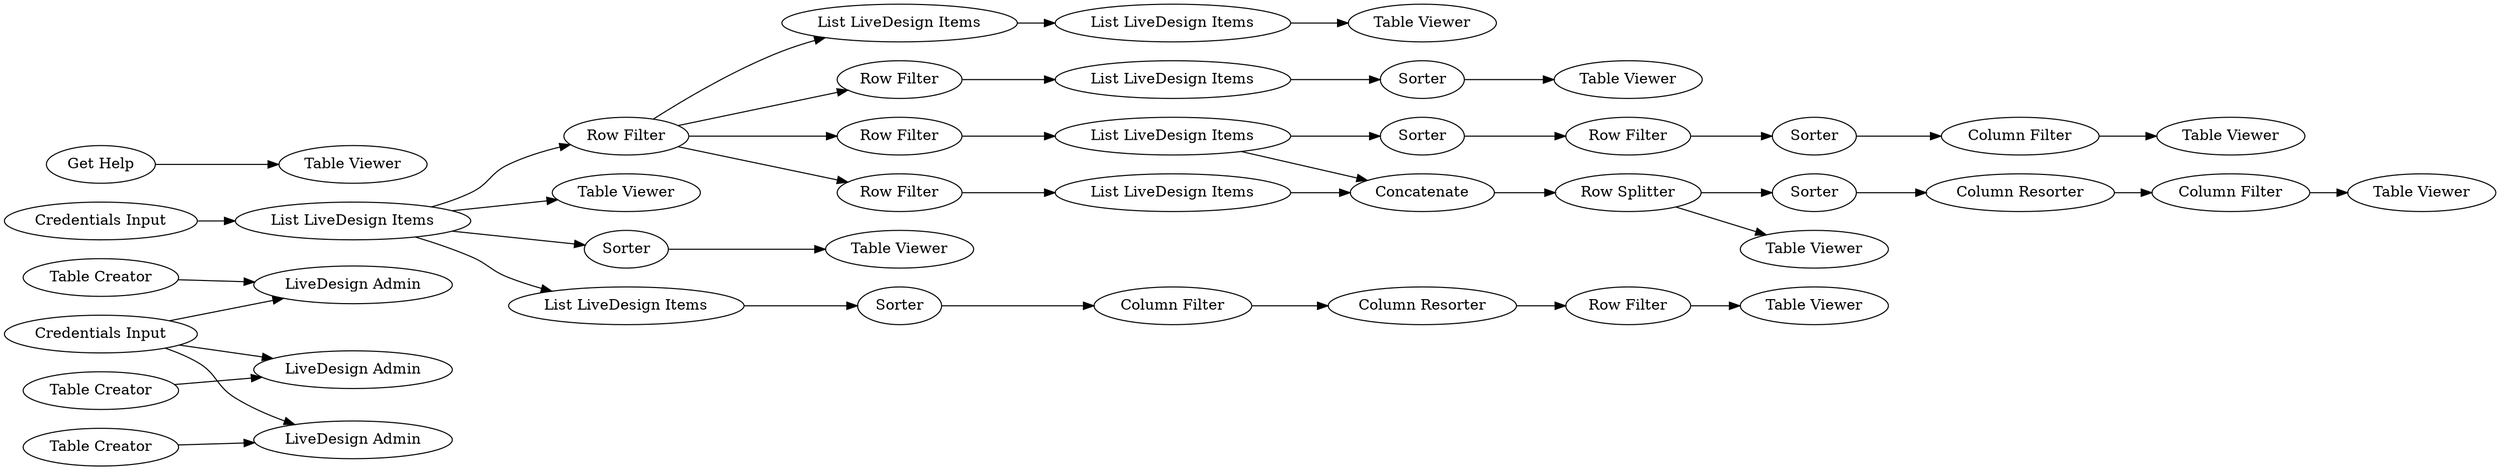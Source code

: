 digraph {
	16100 [label="Table Creator"]
	16122 [label="Row Filter"]
	16124 [label="List LiveDesign Items"]
	16126 [label="List LiveDesign Items"]
	16127 [label="Row Filter"]
	16128 [label="List LiveDesign Items"]
	16129 [label=Sorter]
	16130 [label="Table Viewer"]
	16131 [label="List LiveDesign Items"]
	16132 [label=Sorter]
	16133 [label="Row Filter"]
	16134 [label="List LiveDesign Items"]
	16135 [label="Row Filter"]
	16136 [label=Sorter]
	16137 [label="Row Filter"]
	16138 [label=Sorter]
	16139 [label="Column Filter"]
	16140 [label="Table Viewer"]
	16150 [label="Table Creator"]
	16151 [label="List LiveDesign Items"]
	16152 [label="Credentials Input"]
	16153 [label=Sorter]
	16154 [label="Table Viewer"]
	16155 [label="Table Viewer"]
	16156 [label="Table Viewer"]
	16157 [label="Table Viewer"]
	16158 [label=Concatenate]
	16160 [label="Column Filter"]
	16161 [label="Column Resorter"]
	16163 [label="Row Splitter"]
	16164 [label="Table Viewer"]
	16165 [label=Sorter]
	16167 [label="List LiveDesign Items"]
	16169 [label="Table Viewer"]
	16170 [label="Column Filter"]
	16171 [label="Column Resorter"]
	16172 [label="Row Filter"]
	16173 [label="Get Help"]
	16174 [label="Table Viewer"]
	16175 [label="Credentials Input"]
	16176 [label="LiveDesign Admin"]
	16177 [label="LiveDesign Admin"]
	16178 [label="LiveDesign Admin"]
	16179 [label="Table Creator"]
	16100 -> 16177
	16122 -> 16126
	16122 -> 16127
	16122 -> 16135
	16122 -> 16133
	16124 -> 16155
	16126 -> 16124
	16127 -> 16128
	16128 -> 16129
	16129 -> 16157
	16131 -> 16132
	16131 -> 16158
	16132 -> 16137
	16133 -> 16131
	16134 -> 16158
	16135 -> 16134
	16136 -> 16161
	16137 -> 16138
	16138 -> 16139
	16139 -> 16140
	16150 -> 16176
	16151 -> 16153
	16151 -> 16130
	16151 -> 16122
	16151 -> 16167
	16152 -> 16151
	16153 -> 16154
	16158 -> 16163
	16160 -> 16156
	16161 -> 16160
	16163 -> 16164
	16163 -> 16136
	16165 -> 16170
	16167 -> 16165
	16170 -> 16171
	16171 -> 16172
	16172 -> 16169
	16173 -> 16174
	16175 -> 16178
	16175 -> 16177
	16175 -> 16176
	16179 -> 16178
	rankdir=LR
}

